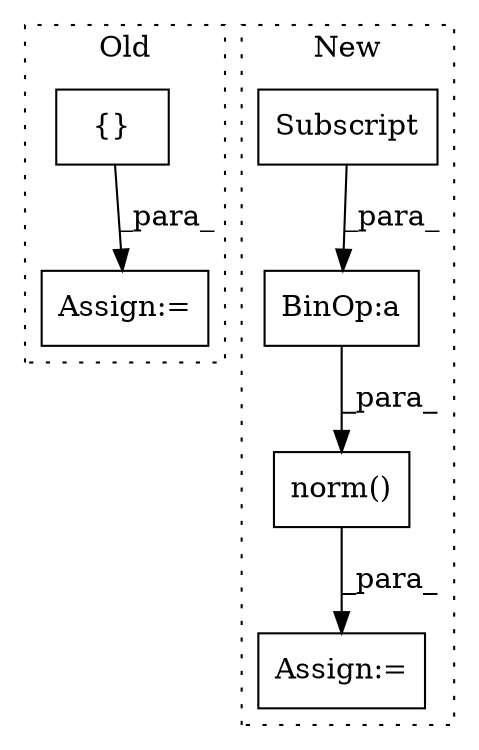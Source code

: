 digraph G {
subgraph cluster0 {
1 [label="{}" a="59" s="27993,28008" l="1,0" shape="box"];
3 [label="Assign:=" a="68" s="27981" l="3" shape="box"];
label = "Old";
style="dotted";
}
subgraph cluster1 {
2 [label="norm()" a="75" s="28845,28874" l="15,9" shape="box"];
4 [label="Assign:=" a="68" s="29592" l="3" shape="box"];
5 [label="BinOp:a" a="82" s="28865" l="3" shape="box"];
6 [label="Subscript" a="63" s="28860,0" l="5,0" shape="box"];
label = "New";
style="dotted";
}
1 -> 3 [label="_para_"];
2 -> 4 [label="_para_"];
5 -> 2 [label="_para_"];
6 -> 5 [label="_para_"];
}